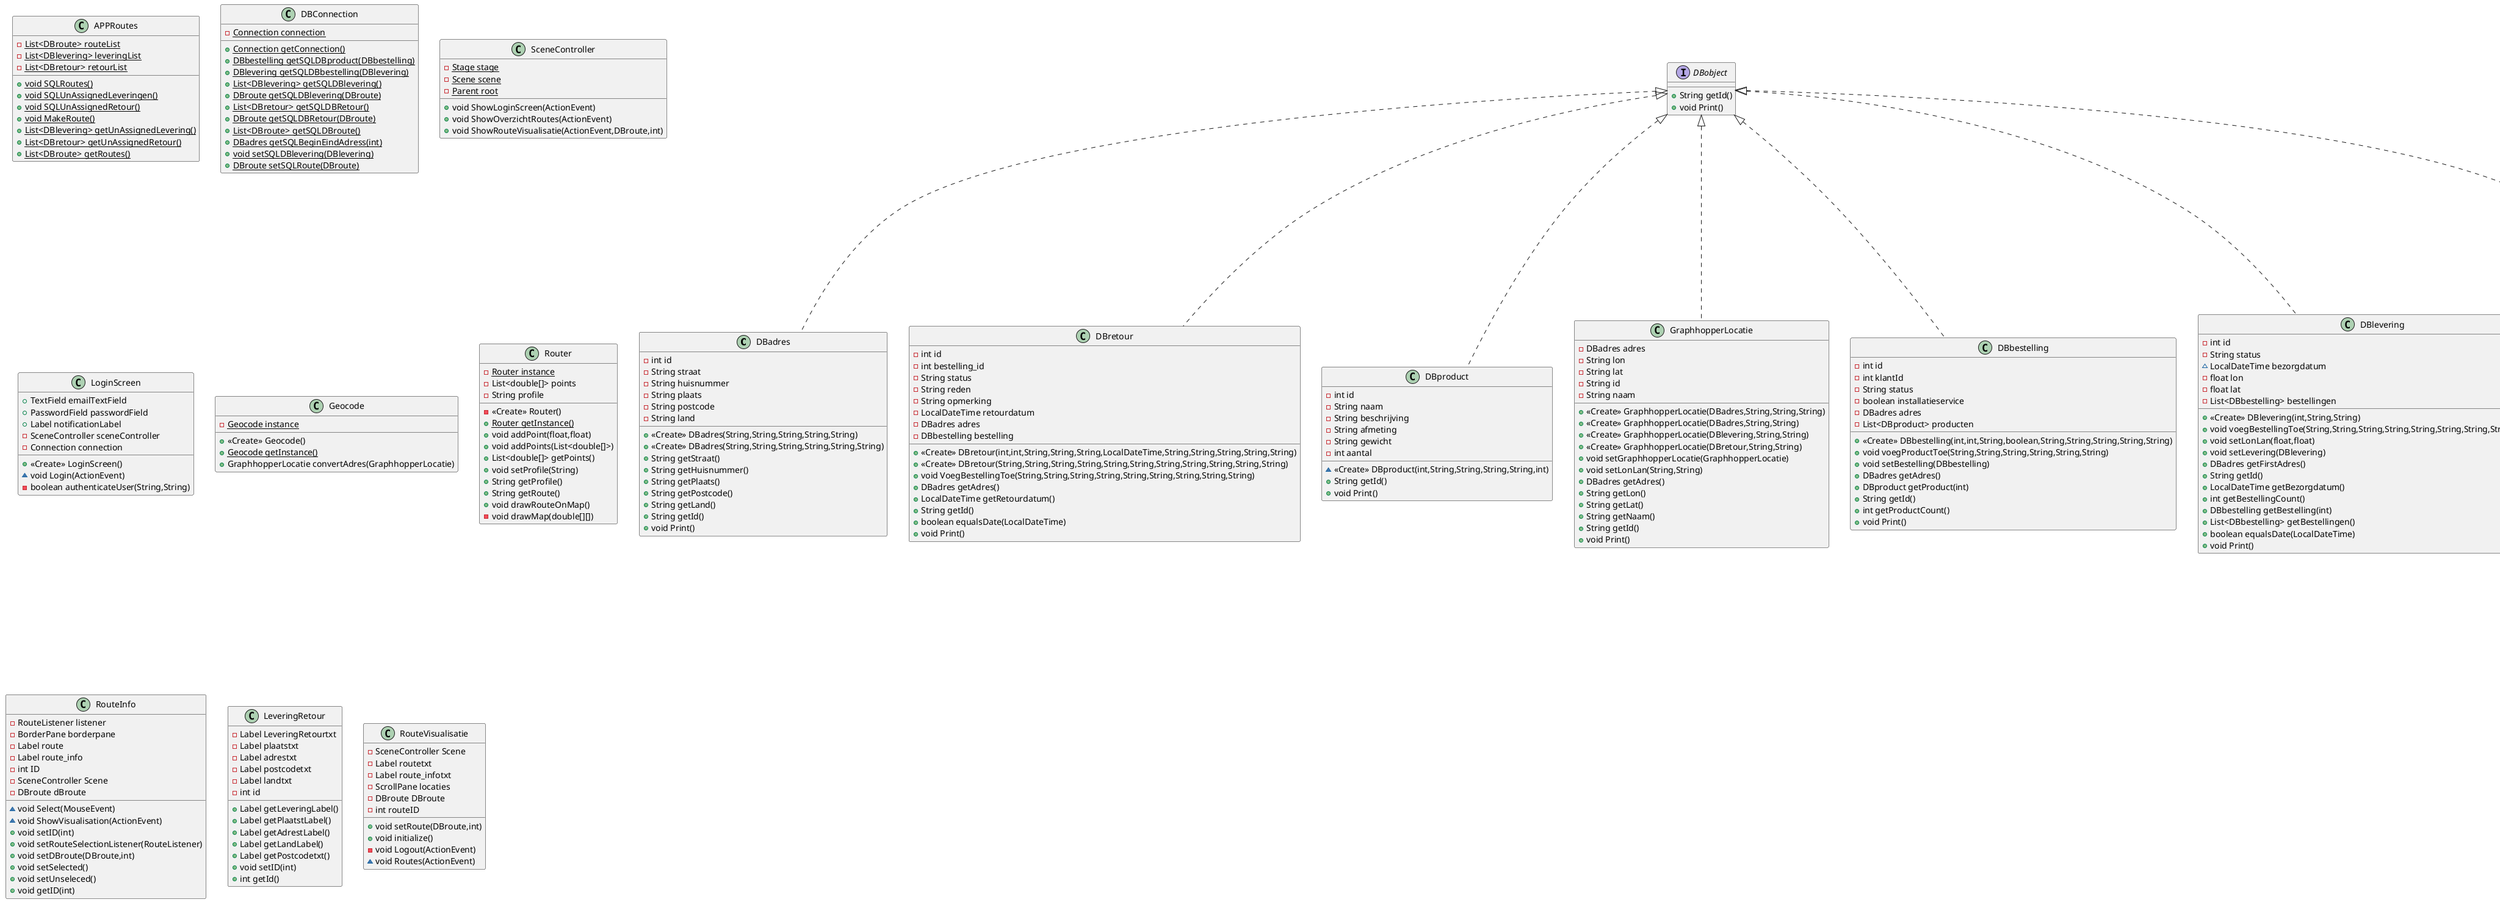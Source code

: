 @startuml
class DBadres {
- int id
- String straat
- String huisnummer
- String plaats
- String postcode
- String land
+ <<Create>> DBadres(String,String,String,String,String)
+ <<Create>> DBadres(String,String,String,String,String,String)
+ String getStraat()
+ String getHuisnummer()
+ String getPlaats()
+ String getPostcode()
+ String getLand()
+ String getId()
+ void Print()
}


class APPRoutes {
- {static} List<DBroute> routeList
- {static} List<DBlevering> leveringList
- {static} List<DBretour> retourList
+ {static} void SQLRoutes()
+ {static} void SQLUnAssignedLeveringen()
+ {static} void SQLUnAssignedRetour()
+ {static} void MakeRoute()
+ {static} List<DBlevering> getUnAssignedLevering()
+ {static} List<DBretour> getUnAssignedRetour()
+ {static} List<DBroute> getRoutes()
}


class DBConnection {
- {static} Connection connection
+ {static} Connection getConnection()
+ {static} DBbestelling getSQLDBproduct(DBbestelling)
+ {static} DBlevering getSQLDBbestelling(DBlevering)
+ {static} List<DBlevering> getSQLDBlevering()
+ {static} DBroute getSQLDBlevering(DBroute)
+ {static} List<DBretour> getSQLDBRetour()
+ {static} DBroute getSQLDBRetour(DBroute)
+ {static} List<DBroute> getSQLDBroute()
+ {static} DBadres getSQLBeginEindAdress(int)
+ {static} void setSQLDBlevering(DBlevering)
+ {static} DBroute setSQLRoute(DBroute)
}


class SceneController {
- {static} Stage stage
- {static} Scene scene
- {static} Parent root
+ void ShowLoginScreen(ActionEvent)
+ void ShowOverzichtRoutes(ActionEvent)
+ void ShowRouteVisualisatie(ActionEvent,DBroute,int)
}


class LoginScreen {
+ TextField emailTextField
+ PasswordField passwordField
+ Label notificationLabel
- SceneController sceneController
- Connection connection
+ <<Create>> LoginScreen()
~ void Login(ActionEvent)
- boolean authenticateUser(String,String)
}


class Geocode {
- {static} Geocode instance
+ <<Create>> Geocode()
+ {static} Geocode getInstance()
+ GraphhopperLocatie convertAdres(GraphhopperLocatie)
}


class Router {
- {static} Router instance
- List<double[]> points
- String profile
- <<Create>> Router()
+ {static} Router getInstance()
+ void addPoint(float,float)
+ void addPoints(List<double[]>)
+ List<double[]> getPoints()
+ void setProfile(String)
+ String getProfile()
+ String getRoute()
+ void drawRouteOnMap()
- void drawMap(double[][])
}


class RouteInfo {
- RouteListener listener
- BorderPane borderpane
- Label route
- Label route_info
- int ID
- SceneController Scene
- DBroute dBroute
~ void Select(MouseEvent)
~ void ShowVisualisation(ActionEvent)
+ void setID(int)
+ void setRouteSelectionListener(RouteListener)
+ void setDBroute(DBroute,int)
+ void setSelected()
+ void setUnseleced()
+ void getID(int)
}


class DBretour {
- int id
- int bestelling_id
- String status
- String reden
- String opmerking
- LocalDateTime retourdatum
- DBadres adres
- DBbestelling bestelling
+ <<Create>> DBretour(int,int,String,String,String,LocalDateTime,String,String,String,String,String)
+ <<Create>> DBretour(String,String,String,String,String,String,String,String,String,String,String)
+ void VoegBestellingToe(String,String,String,String,String,String,String,String,String)
+ DBadres getAdres()
+ LocalDateTime getRetourdatum()
+ String getId()
+ boolean equalsDate(LocalDateTime)
+ void Print()
}


class LeveringRetour {
- Label LeveringRetourtxt
- Label plaatstxt
- Label adrestxt
- Label postcodetxt
- Label landtxt
- int id
+ Label getLeveringLabel()
+ Label getPlaatstLabel()
+ Label getAdrestLabel()
+ Label getLandLabel()
+ Label getPostcodetxt()
+ void setID(int)
+ int getId()
}


class DBproduct {
- int id
- String naam
- String beschrijving
- String afmeting
- String gewicht
- int aantal
~ <<Create>> DBproduct(int,String,String,String,String,int)
+ String getId()
+ void Print()
}


class GraphhopperLocatie {
- DBadres adres
- String lon
- String lat
- String id
- String naam
+ <<Create>> GraphhopperLocatie(DBadres,String,String,String)
+ <<Create>> GraphhopperLocatie(DBadres,String,String)
+ <<Create>> GraphhopperLocatie(DBlevering,String,String)
+ <<Create>> GraphhopperLocatie(DBretour,String,String)
+ void setGraphhopperLocatie(GraphhopperLocatie)
+ void setLonLan(String,String)
+ DBadres getAdres()
+ String getLon()
+ String getLat()
+ String getNaam()
+ String getId()
+ void Print()
}


class VintageForLifeAPP {
- Connection connection
+ void start(Stage)
+ {static} void main(String[])
}


class RouteVisualisatie {
- SceneController Scene
- Label routetxt
- Label route_infotxt
- ScrollPane locaties
- DBroute DBroute
- int routeID
+ void setRoute(DBroute,int)
+ void initialize()
- void Logout(ActionEvent)
~ void Routes(ActionEvent)
}


class DBbestelling {
- int id
- int klantId
- String status
- boolean installatieservice
- DBadres adres
- List<DBproduct> producten
+ <<Create>> DBbestelling(int,int,String,boolean,String,String,String,String,String)
+ void voegProductToe(String,String,String,String,String,String)
+ void setBestelling(DBbestelling)
+ DBadres getAdres()
+ DBproduct getProduct(int)
+ String getId()
+ int getProductCount()
+ void Print()
}


interface DBobject {
+ String getId()
+ void Print()
}

class DBlevering {
- int id
- String status
~ LocalDateTime bezorgdatum
- float lon
- float lat
- List<DBbestelling> bestellingen
+ <<Create>> DBlevering(int,String,String)
+ void voegBestellingToe(String,String,String,String,String,String,String,String,String)
+ void setLonLan(float,float)
+ void setLevering(DBlevering)
+ DBadres getFirstAdres()
+ String getId()
+ LocalDateTime getBezorgdatum()
+ int getBestellingCount()
+ DBbestelling getBestelling(int)
+ List<DBbestelling> getBestellingen()
+ boolean equalsDate(LocalDateTime)
+ void Print()
}


class DBroute {
- int id
- String status
- LocalDateTime datum
- String priotisering
- List<DBlevering> leveringen
- List<DBretour> retouren
- DBadres beginadres
- DBadres eindadres
- List<GraphhopperLocatie> locaties
- List<String> prio_index
- Geocode gc
+ <<Create>> DBroute()
+ <<Create>> DBroute(LocalDate)
+ <<Create>> DBroute(int,String,String,String)
+ <<Create>> DBroute(int,String,LocalDateTime,String)
+ void MaakGraphhopperList()
- boolean checkGrapphopperList(List<String>)
- void maakPriotisering(List<GraphhopperLocatie>)
+ void setRoute(DBroute)
+ void setId(int)
+ void setBeginadres(DBadres)
+ void setEindadres(DBadres)
+ void voegLeveringToe(DBlevering)
+ void voegRetourToe(DBretour)
+ DBadres getBeginadres()
+ DBadres getEindadres()
+ String getStatus()
+ String getPriotisering()
+ String getDatum()
+ LocalDateTime getDatumTijd()
+ List<DBlevering> getLeveringen()
+ List<DBretour> getRetouren()
+ String getId()
+ List<GraphhopperLocatie> getLocaties()
+ String getRoute_info()
+ void Print()
}


class OverzichtRoutes {
- Connection connection
- SceneController Scene
- ScrollPane Leveringen
- ScrollPane Retouren
- ScrollPane Routes
- Stage stage
- Scene scene
- Parent root
~ List<RouteInfo> routeInfoList
~ List<DBroute> routeList
~ List<DBlevering> leveringList
~ List<VBox> routeLevering
~ List<VBox> routeRetour
~ List<Node> Route
+ <<Create>> OverzichtRoutes()
- void initialize()
- void addRoutes()
- void addLeveringen()
- void addRetour()
+ void onRouteSelected(int)
~ void Logout(ActionEvent)
~ void Routes(ActionEvent)
}


interface RouteListener {
~ void onRouteSelected(int)
}



DBobject <|.. DBadres
DBobject <|.. DBretour
DBobject <|.. DBproduct
DBobject <|.. GraphhopperLocatie
Application <|-- VintageForLifeAPP
DBobject <|.. DBbestelling
DBobject <|.. DBlevering
DBobject <|.. DBroute
RouteListener <|.. OverzichtRoutes
@enduml